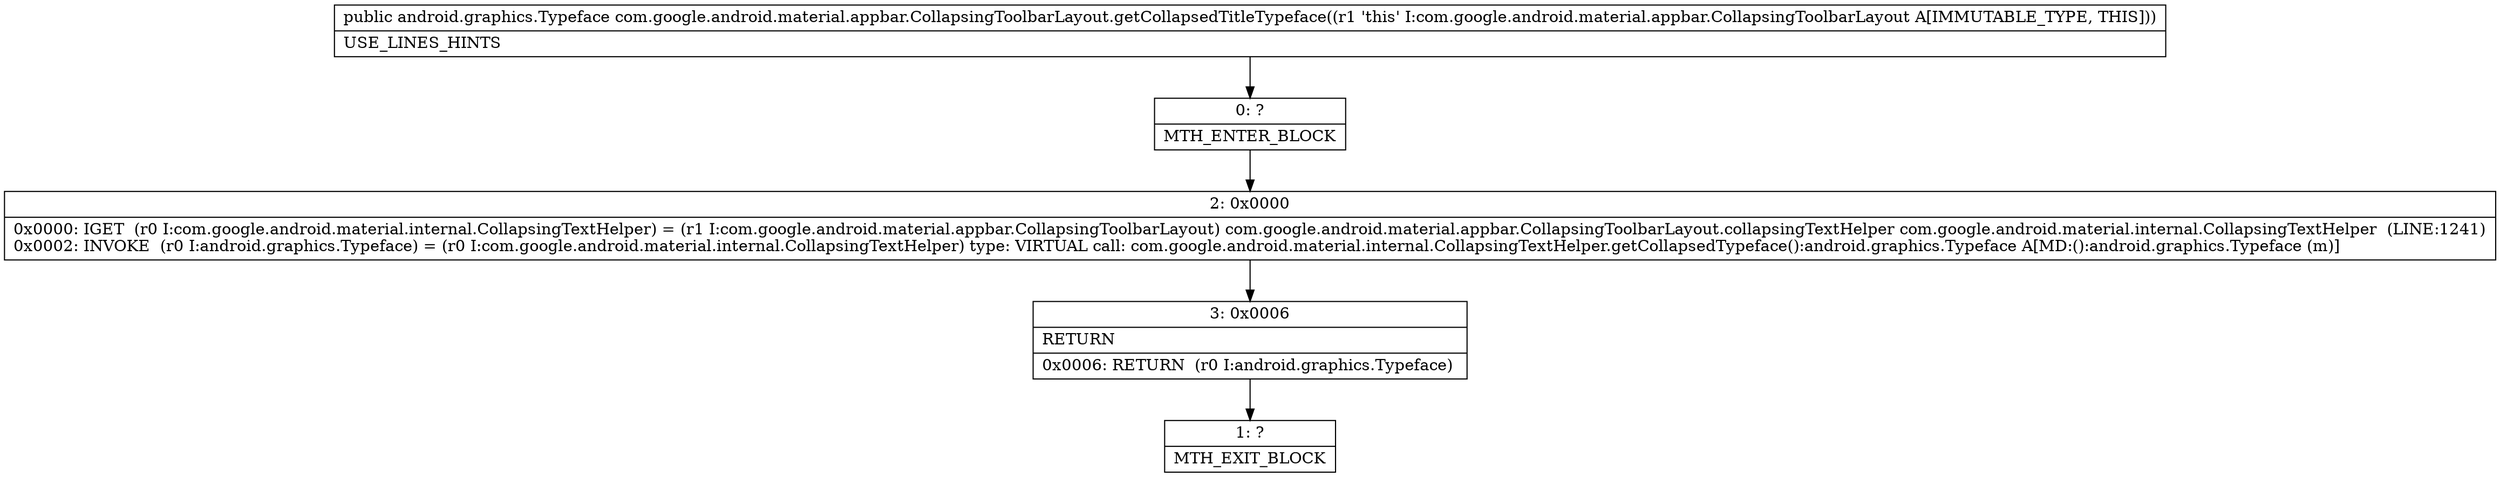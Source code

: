 digraph "CFG forcom.google.android.material.appbar.CollapsingToolbarLayout.getCollapsedTitleTypeface()Landroid\/graphics\/Typeface;" {
Node_0 [shape=record,label="{0\:\ ?|MTH_ENTER_BLOCK\l}"];
Node_2 [shape=record,label="{2\:\ 0x0000|0x0000: IGET  (r0 I:com.google.android.material.internal.CollapsingTextHelper) = (r1 I:com.google.android.material.appbar.CollapsingToolbarLayout) com.google.android.material.appbar.CollapsingToolbarLayout.collapsingTextHelper com.google.android.material.internal.CollapsingTextHelper  (LINE:1241)\l0x0002: INVOKE  (r0 I:android.graphics.Typeface) = (r0 I:com.google.android.material.internal.CollapsingTextHelper) type: VIRTUAL call: com.google.android.material.internal.CollapsingTextHelper.getCollapsedTypeface():android.graphics.Typeface A[MD:():android.graphics.Typeface (m)]\l}"];
Node_3 [shape=record,label="{3\:\ 0x0006|RETURN\l|0x0006: RETURN  (r0 I:android.graphics.Typeface) \l}"];
Node_1 [shape=record,label="{1\:\ ?|MTH_EXIT_BLOCK\l}"];
MethodNode[shape=record,label="{public android.graphics.Typeface com.google.android.material.appbar.CollapsingToolbarLayout.getCollapsedTitleTypeface((r1 'this' I:com.google.android.material.appbar.CollapsingToolbarLayout A[IMMUTABLE_TYPE, THIS]))  | USE_LINES_HINTS\l}"];
MethodNode -> Node_0;Node_0 -> Node_2;
Node_2 -> Node_3;
Node_3 -> Node_1;
}

